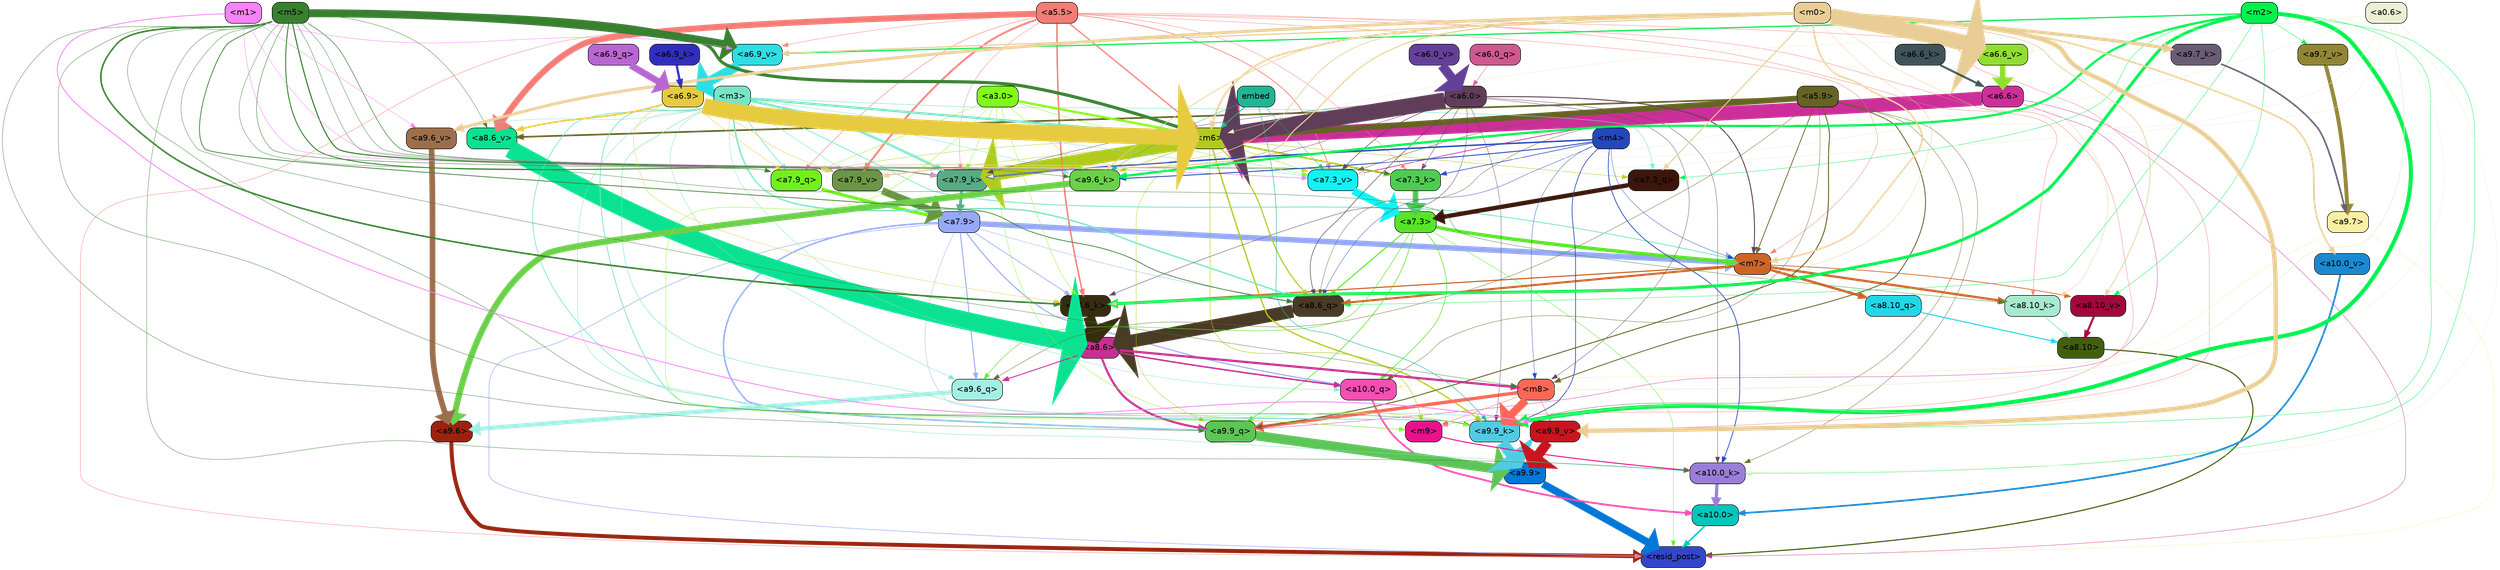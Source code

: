 strict digraph "" {
	graph [bgcolor=transparent,
		layout=dot,
		overlap=false,
		splines=true
	];
	"<a10.0>"	[color=black,
		fillcolor="#04c6bb",
		fontname=Helvetica,
		shape=box,
		style="filled, rounded"];
	"<resid_post>"	[color=black,
		fillcolor="#3246c7",
		fontname=Helvetica,
		shape=box,
		style="filled, rounded"];
	"<a10.0>" -> "<resid_post>"	[color="#04c6bb",
		penwidth=2.7864551544189453];
	"<a9.9>"	[color=black,
		fillcolor="#0277d6",
		fontname=Helvetica,
		shape=box,
		style="filled, rounded"];
	"<a9.9>" -> "<resid_post>"	[color="#0277d6",
		penwidth=12.923796653747559];
	"<a9.7>"	[color=black,
		fillcolor="#f9eea3",
		fontname=Helvetica,
		shape=box,
		style="filled, rounded"];
	"<a9.7>" -> "<resid_post>"	[color="#f9eea3",
		penwidth=0.6];
	"<a10.0_q>"	[color=black,
		fillcolor="#f74eb3",
		fontname=Helvetica,
		shape=box,
		style="filled, rounded"];
	"<a9.7>" -> "<a10.0_q>"	[color="#f9eea3",
		penwidth=0.6];
	"<a9.6>"	[color=black,
		fillcolor="#9a2310",
		fontname=Helvetica,
		shape=box,
		style="filled, rounded"];
	"<a9.6>" -> "<resid_post>"	[color="#9a2310",
		penwidth=6.787586212158203];
	"<a8.10>"	[color=black,
		fillcolor="#415f0e",
		fontname=Helvetica,
		shape=box,
		style="filled, rounded"];
	"<a8.10>" -> "<resid_post>"	[color="#415f0e",
		penwidth=1.893411636352539];
	"<a7.9>"	[color=black,
		fillcolor="#96a9f9",
		fontname=Helvetica,
		shape=box,
		style="filled, rounded"];
	"<a7.9>" -> "<resid_post>"	[color="#96a9f9",
		penwidth=0.8844146728515625];
	"<a7.9>" -> "<a10.0_q>"	[color="#96a9f9",
		penwidth=1.7344818115234375];
	"<a9.9_q>"	[color=black,
		fillcolor="#5dc557",
		fontname=Helvetica,
		shape=box,
		style="filled, rounded"];
	"<a7.9>" -> "<a9.9_q>"	[color="#96a9f9",
		penwidth=2.556764602661133];
	"<a9.6_q>"	[color=black,
		fillcolor="#a4efe4",
		fontname=Helvetica,
		shape=box,
		style="filled, rounded"];
	"<a7.9>" -> "<a9.6_q>"	[color="#96a9f9",
		penwidth=1.5734024047851562];
	"<a9.9_k>"	[color=black,
		fillcolor="#51cbe3",
		fontname=Helvetica,
		shape=box,
		style="filled, rounded"];
	"<a7.9>" -> "<a9.9_k>"	[color="#96a9f9",
		penwidth=0.6];
	"<a8.6_q>"	[color=black,
		fillcolor="#4a3b25",
		fontname=Helvetica,
		shape=box,
		style="filled, rounded"];
	"<a7.9>" -> "<a8.6_q>"	[color="#96a9f9",
		penwidth=0.6];
	"<a8.6_k>"	[color=black,
		fillcolor="#362c0f",
		fontname=Helvetica,
		shape=box,
		style="filled, rounded"];
	"<a7.9>" -> "<a8.6_k>"	[color="#96a9f9",
		penwidth=1.1044578552246094];
	"<m7>"	[color=black,
		fillcolor="#cd6325",
		fontname=Helvetica,
		shape=box,
		style="filled, rounded"];
	"<a7.9>" -> "<m7>"	[color="#96a9f9",
		penwidth=9.303291320800781];
	"<a7.3>"	[color=black,
		fillcolor="#58e427",
		fontname=Helvetica,
		shape=box,
		style="filled, rounded"];
	"<a7.3>" -> "<resid_post>"	[color="#58e427",
		penwidth=0.6];
	"<a7.3>" -> "<a10.0_q>"	[color="#58e427",
		penwidth=1.0196304321289062];
	"<a7.3>" -> "<a9.9_q>"	[color="#58e427",
		penwidth=1.0234184265136719];
	"<a7.3>" -> "<a9.6_q>"	[color="#58e427",
		penwidth=0.8452873229980469];
	"<a7.3>" -> "<a8.6_q>"	[color="#58e427",
		penwidth=1.7823410034179688];
	"<a7.3>" -> "<m7>"	[color="#58e427",
		penwidth=5.876461029052734];
	"<a6.6>"	[color=black,
		fillcolor="#cc2f99",
		fontname=Helvetica,
		shape=box,
		style="filled, rounded"];
	"<a6.6>" -> "<resid_post>"	[color="#cc2f99",
		penwidth=0.6];
	"<m6>"	[color=black,
		fillcolor="#b1cb1d",
		fontname=Helvetica,
		shape=box,
		style="filled, rounded"];
	"<a6.6>" -> "<m6>"	[color="#cc2f99",
		penwidth=23.930784225463867];
	"<a6.6>" -> "<a9.9_q>"	[color="#cc2f99",
		penwidth=0.6];
	"<a7.3_v>"	[color=black,
		fillcolor="#11f3f5",
		fontname=Helvetica,
		shape=box,
		style="filled, rounded"];
	"<a6.6>" -> "<a7.3_v>"	[color="#cc2f99",
		penwidth=1.21759033203125];
	"<a5.5>"	[color=black,
		fillcolor="#f47c76",
		fontname=Helvetica,
		shape=box,
		style="filled, rounded"];
	"<a5.5>" -> "<resid_post>"	[color="#f47c76",
		penwidth=0.6];
	"<m9>"	[color=black,
		fillcolor="#eb118c",
		fontname=Helvetica,
		shape=box,
		style="filled, rounded"];
	"<a5.5>" -> "<m9>"	[color="#f47c76",
		penwidth=0.6];
	"<a5.5>" -> "<m6>"	[color="#f47c76",
		penwidth=2.1995925903320312];
	"<a9.9_v>"	[color=black,
		fillcolor="#c8151f",
		fontname=Helvetica,
		shape=box,
		style="filled, rounded"];
	"<a5.5>" -> "<a9.9_v>"	[color="#f47c76",
		penwidth=0.6];
	"<a8.10_k>"	[color=black,
		fillcolor="#a8e9d0",
		fontname=Helvetica,
		shape=box,
		style="filled, rounded"];
	"<a5.5>" -> "<a8.10_k>"	[color="#f47c76",
		penwidth=0.6];
	"<a5.5>" -> "<a8.6_k>"	[color="#f47c76",
		penwidth=2.472736358642578];
	"<a8.6_v>"	[color=black,
		fillcolor="#0ae292",
		fontname=Helvetica,
		shape=box,
		style="filled, rounded"];
	"<a5.5>" -> "<a8.6_v>"	[color="#f47c76",
		penwidth=10.442989349365234];
	"<a5.5>" -> "<m7>"	[color="#f47c76",
		penwidth=0.6];
	"<a7.9_q>"	[color=black,
		fillcolor="#72ef1c",
		fontname=Helvetica,
		shape=box,
		style="filled, rounded"];
	"<a5.5>" -> "<a7.9_q>"	[color="#f47c76",
		penwidth=0.7591667175292969];
	"<a7.9_k>"	[color=black,
		fillcolor="#59ab85",
		fontname=Helvetica,
		shape=box,
		style="filled, rounded"];
	"<a5.5>" -> "<a7.9_k>"	[color="#f47c76",
		penwidth=0.6];
	"<a7.3_k>"	[color=black,
		fillcolor="#4fcb52",
		fontname=Helvetica,
		shape=box,
		style="filled, rounded"];
	"<a5.5>" -> "<a7.3_k>"	[color="#f47c76",
		penwidth=0.6];
	"<a7.9_v>"	[color=black,
		fillcolor="#6b9646",
		fontname=Helvetica,
		shape=box,
		style="filled, rounded"];
	"<a5.5>" -> "<a7.9_v>"	[color="#f47c76",
		penwidth=3.245147705078125];
	"<a5.5>" -> "<a7.3_v>"	[color="#f47c76",
		penwidth=1.1645736694335938];
	"<a6.9_v>"	[color=black,
		fillcolor="#2ddee2",
		fontname=Helvetica,
		shape=box,
		style="filled, rounded"];
	"<a5.5>" -> "<a6.9_v>"	[color="#f47c76",
		penwidth=0.6];
	"<a10.0_q>" -> "<a10.0>"	[color="#f74eb3",
		penwidth=3.1444664001464844];
	"<a10.0_k>"	[color=black,
		fillcolor="#997dd8",
		fontname=Helvetica,
		shape=box,
		style="filled, rounded"];
	"<a10.0_k>" -> "<a10.0>"	[color="#997dd8",
		penwidth=5.4525909423828125];
	"<a10.0_v>"	[color=black,
		fillcolor="#1b89d2",
		fontname=Helvetica,
		shape=box,
		style="filled, rounded"];
	"<a10.0_v>" -> "<a10.0>"	[color="#1b89d2",
		penwidth=3.0300064086914062];
	"<a8.6>"	[color=black,
		fillcolor="#c62f93",
		fontname=Helvetica,
		shape=box,
		style="filled, rounded"];
	"<a8.6>" -> "<a10.0_q>"	[color="#c62f93",
		penwidth=2.5089454650878906];
	"<m8>"	[color=black,
		fillcolor="#fd6757",
		fontname=Helvetica,
		shape=box,
		style="filled, rounded"];
	"<a8.6>" -> "<m8>"	[color="#c62f93",
		penwidth=3.8859214782714844];
	"<a8.6>" -> "<a9.9_q>"	[color="#c62f93",
		penwidth=3.6845054626464844];
	"<a8.6>" -> "<a9.6_q>"	[color="#c62f93",
		penwidth=1.5447807312011719];
	"<a5.9>"	[color=black,
		fillcolor="#666325",
		fontname=Helvetica,
		shape=box,
		style="filled, rounded"];
	"<a5.9>" -> "<a10.0_q>"	[color="#666325",
		penwidth=0.6];
	"<a5.9>" -> "<a10.0_k>"	[color="#666325",
		penwidth=0.6];
	"<a5.9>" -> "<m8>"	[color="#666325",
		penwidth=1.464630126953125];
	"<a5.9>" -> "<m6>"	[color="#666325",
		penwidth=9.825342178344727];
	"<a5.9>" -> "<a9.9_q>"	[color="#666325",
		penwidth=1.596353530883789];
	"<a5.9>" -> "<a9.6_q>"	[color="#666325",
		penwidth=0.6];
	"<a5.9>" -> "<a9.9_k>"	[color="#666325",
		penwidth=0.6];
	"<a5.9>" -> "<a8.6_q>"	[color="#666325",
		penwidth=0.6];
	"<a5.9>" -> "<a8.6_v>"	[color="#666325",
		penwidth=2.8492889404296875];
	"<a5.9>" -> "<m7>"	[color="#666325",
		penwidth=1.298828125];
	"<a5.9>" -> "<a7.3_v>"	[color="#666325",
		penwidth=0.6673469543457031];
	"<m3>"	[color=black,
		fillcolor="#79e4c5",
		fontname=Helvetica,
		shape=box,
		style="filled, rounded"];
	"<m3>" -> "<a10.0_q>"	[color="#79e4c5",
		penwidth=0.6];
	"<m3>" -> "<a10.0_k>"	[color="#79e4c5",
		penwidth=0.6515960693359375];
	"<m3>" -> "<m6>"	[color="#79e4c5",
		penwidth=3.9082374572753906];
	"<m3>" -> "<a9.9_q>"	[color="#79e4c5",
		penwidth=1.1573524475097656];
	"<m3>" -> "<a9.6_q>"	[color="#79e4c5",
		penwidth=0.6665763854980469];
	"<m3>" -> "<a9.9_k>"	[color="#79e4c5",
		penwidth=1.2922554016113281];
	"<a9.6_k>"	[color=black,
		fillcolor="#6cd04a",
		fontname=Helvetica,
		shape=box,
		style="filled, rounded"];
	"<m3>" -> "<a9.6_k>"	[color="#79e4c5",
		penwidth=0.6];
	"<m3>" -> "<a9.9_v>"	[color="#79e4c5",
		penwidth=0.8194351196289062];
	"<a9.6_v>"	[color=black,
		fillcolor="#9d6e4c",
		fontname=Helvetica,
		shape=box,
		style="filled, rounded"];
	"<m3>" -> "<a9.6_v>"	[color="#79e4c5",
		penwidth=0.6];
	"<m3>" -> "<a8.6_q>"	[color="#79e4c5",
		penwidth=2.3087081909179688];
	"<m3>" -> "<m7>"	[color="#79e4c5",
		penwidth=1.4269332885742188];
	"<m3>" -> "<a7.9_q>"	[color="#79e4c5",
		penwidth=1.1066970825195312];
	"<a7.3_q>"	[color=black,
		fillcolor="#3c160a",
		fontname=Helvetica,
		shape=box,
		style="filled, rounded"];
	"<m3>" -> "<a7.3_q>"	[color="#79e4c5",
		penwidth=0.7512741088867188];
	"<m3>" -> "<a7.9_k>"	[color="#79e4c5",
		penwidth=4.039222717285156];
	"<m3>" -> "<a7.9_v>"	[color="#79e4c5",
		penwidth=0.7148361206054688];
	"<m3>" -> "<a7.3_v>"	[color="#79e4c5",
		penwidth=0.6];
	"<m9>" -> "<a10.0_k>"	[color="#eb118c",
		penwidth=1.6660614013671875];
	"<a6.0>"	[color=black,
		fillcolor="#603e59",
		fontname=Helvetica,
		shape=box,
		style="filled, rounded"];
	"<a6.0>" -> "<a10.0_k>"	[color="#603e59",
		penwidth=0.6];
	"<a6.0>" -> "<m8>"	[color="#603e59",
		penwidth=0.6];
	"<a6.0>" -> "<m6>"	[color="#603e59",
		penwidth=27.421106338500977];
	"<a6.0>" -> "<a9.9_k>"	[color="#603e59",
		penwidth=0.6];
	"<a6.0>" -> "<a9.6_k>"	[color="#603e59",
		penwidth=0.6];
	"<a6.0>" -> "<a8.6_q>"	[color="#603e59",
		penwidth=0.9132194519042969];
	"<a6.0>" -> "<a8.6_k>"	[color="#603e59",
		penwidth=0.6815147399902344];
	"<a6.0>" -> "<m7>"	[color="#603e59",
		penwidth=1.6019248962402344];
	"<a6.0>" -> "<a7.9_k>"	[color="#603e59",
		penwidth=0.6];
	"<a6.0>" -> "<a7.3_k>"	[color="#603e59",
		penwidth=0.6977958679199219];
	"<a6.0>" -> "<a7.3_v>"	[color="#603e59",
		penwidth=0.929962158203125];
	"<m5>"	[color=black,
		fillcolor="#388030",
		fontname=Helvetica,
		shape=box,
		style="filled, rounded"];
	"<m5>" -> "<a10.0_k>"	[color="#388030",
		penwidth=0.6];
	"<m5>" -> "<m9>"	[color="#388030",
		penwidth=0.6];
	"<m5>" -> "<m8>"	[color="#388030",
		penwidth=0.6];
	"<m5>" -> "<m6>"	[color="#388030",
		penwidth=5.431392669677734];
	"<m5>" -> "<a9.9_q>"	[color="#388030",
		penwidth=0.6];
	"<m5>" -> "<a9.9_k>"	[color="#388030",
		penwidth=0.6];
	"<m5>" -> "<a9.6_k>"	[color="#388030",
		penwidth=0.6386642456054688];
	"<m5>" -> "<a8.6_q>"	[color="#388030",
		penwidth=1.2591972351074219];
	"<m5>" -> "<a8.10_k>"	[color="#388030",
		penwidth=0.6];
	"<m5>" -> "<a8.6_k>"	[color="#388030",
		penwidth=2.6946449279785156];
	"<m5>" -> "<a8.6_v>"	[color="#388030",
		penwidth=0.6];
	"<m5>" -> "<a7.9_q>"	[color="#388030",
		penwidth=0.7665519714355469];
	"<m5>" -> "<a7.9_k>"	[color="#388030",
		penwidth=1.8526344299316406];
	"<m5>" -> "<a7.3_k>"	[color="#388030",
		penwidth=0.9341239929199219];
	"<m5>" -> "<a7.9_v>"	[color="#388030",
		penwidth=1.5646629333496094];
	"<m5>" -> "<a7.3_v>"	[color="#388030",
		penwidth=0.6];
	"<m5>" -> "<a6.9_v>"	[color="#388030",
		penwidth=13.59255313873291];
	"<m4>"	[color=black,
		fillcolor="#2448bb",
		fontname=Helvetica,
		shape=box,
		style="filled, rounded"];
	"<m4>" -> "<a10.0_k>"	[color="#2448bb",
		penwidth=1.25018310546875];
	"<m4>" -> "<m8>"	[color="#2448bb",
		penwidth=0.6];
	"<m4>" -> "<a9.9_k>"	[color="#2448bb",
		penwidth=1.1661796569824219];
	"<m4>" -> "<a9.6_k>"	[color="#2448bb",
		penwidth=1.4973335266113281];
	"<m4>" -> "<a8.6_q>"	[color="#2448bb",
		penwidth=0.6];
	"<m4>" -> "<m7>"	[color="#2448bb",
		penwidth=0.6];
	"<m4>" -> "<a7.9_k>"	[color="#2448bb",
		penwidth=2.4165687561035156];
	"<m4>" -> "<a7.3_k>"	[color="#2448bb",
		penwidth=1.0460968017578125];
	"<m2>"	[color=black,
		fillcolor="#03f04e",
		fontname=Helvetica,
		shape=box,
		style="filled, rounded"];
	"<m2>" -> "<a10.0_k>"	[color="#03f04e",
		penwidth=0.6];
	"<m2>" -> "<a9.9_k>"	[color="#03f04e",
		penwidth=6.92070198059082];
	"<m2>" -> "<a9.6_k>"	[color="#03f04e",
		penwidth=3.8988914489746094];
	"<m2>" -> "<a9.9_v>"	[color="#03f04e",
		penwidth=0.6];
	"<a9.7_v>"	[color=black,
		fillcolor="#928636",
		fontname=Helvetica,
		shape=box,
		style="filled, rounded"];
	"<m2>" -> "<a9.7_v>"	[color="#03f04e",
		penwidth=0.6];
	"<m2>" -> "<a8.6_q>"	[color="#03f04e",
		penwidth=0.6];
	"<m2>" -> "<a8.6_k>"	[color="#03f04e",
		penwidth=5.143730163574219];
	"<a8.10_v>"	[color=black,
		fillcolor="#a4073c",
		fontname=Helvetica,
		shape=box,
		style="filled, rounded"];
	"<m2>" -> "<a8.10_v>"	[color="#03f04e",
		penwidth=0.6];
	"<m2>" -> "<a7.3_q>"	[color="#03f04e",
		penwidth=0.6];
	"<m2>" -> "<a6.9_v>"	[color="#03f04e",
		penwidth=2.028548240661621];
	"<a0.6>"	[color=black,
		fillcolor="#ecefd3",
		fontname=Helvetica,
		shape=box,
		style="filled, rounded"];
	"<a0.6>" -> "<a10.0_k>"	[color="#ecefd3",
		penwidth=0.6];
	"<a0.6>" -> "<m8>"	[color="#ecefd3",
		penwidth=1.0607566833496094];
	"<a0.6>" -> "<m6>"	[color="#ecefd3",
		penwidth=0.6];
	"<a0.6>" -> "<a9.9_k>"	[color="#ecefd3",
		penwidth=0.6];
	"<a0.6>" -> "<a7.9_k>"	[color="#ecefd3",
		penwidth=0.6];
	"<a0.6>" -> "<a7.3_k>"	[color="#ecefd3",
		penwidth=0.6];
	"<a0.6>" -> "<a7.3_v>"	[color="#ecefd3",
		penwidth=0.6];
	"<a6.6_v>"	[color=black,
		fillcolor="#92de30",
		fontname=Helvetica,
		shape=box,
		style="filled, rounded"];
	"<a0.6>" -> "<a6.6_v>"	[color="#ecefd3",
		penwidth=0.6];
	"<m0>"	[color=black,
		fillcolor="#e9cd96",
		fontname=Helvetica,
		shape=box,
		style="filled, rounded"];
	"<m0>" -> "<a10.0_v>"	[color="#e9cd96",
		penwidth=2.7909584045410156];
	"<m0>" -> "<m6>"	[color="#e9cd96",
		penwidth=3.150815963745117];
	"<a9.7_k>"	[color=black,
		fillcolor="#6a5c75",
		fontname=Helvetica,
		shape=box,
		style="filled, rounded"];
	"<m0>" -> "<a9.7_k>"	[color="#e9cd96",
		penwidth=5.480962753295898];
	"<m0>" -> "<a9.6_k>"	[color="#e9cd96",
		penwidth=1.15008544921875];
	"<m0>" -> "<a9.9_v>"	[color="#e9cd96",
		penwidth=7.475120544433594];
	"<m0>" -> "<a9.6_v>"	[color="#e9cd96",
		penwidth=4.936069488525391];
	"<m0>" -> "<a8.10_k>"	[color="#e9cd96",
		penwidth=0.6];
	"<m0>" -> "<a8.6_k>"	[color="#e9cd96",
		penwidth=0.6];
	"<m0>" -> "<a8.10_v>"	[color="#e9cd96",
		penwidth=1.1534996032714844];
	"<m0>" -> "<m7>"	[color="#e9cd96",
		penwidth=2.678760528564453];
	"<m0>" -> "<a7.9_q>"	[color="#e9cd96",
		penwidth=1.1338691711425781];
	"<m0>" -> "<a7.3_q>"	[color="#e9cd96",
		penwidth=1.6680107116699219];
	"<m0>" -> "<a7.9_v>"	[color="#e9cd96",
		penwidth=1.9322586059570312];
	"<m0>" -> "<a6.9_v>"	[color="#e9cd96",
		penwidth=1.90679931640625];
	"<m0>" -> "<a6.6_v>"	[color="#e9cd96",
		penwidth=27.590713024139404];
	"<m8>" -> "<m9>"	[color="#fd6757",
		penwidth=0.6313362121582031];
	"<m8>" -> "<a9.9_q>"	[color="#fd6757",
		penwidth=5.770286560058594];
	"<m8>" -> "<a9.9_k>"	[color="#fd6757",
		penwidth=13.544536590576172];
	"<m8>" -> "<a9.9_v>"	[color="#fd6757",
		penwidth=0.6769180297851562];
	"<m6>" -> "<m9>"	[color="#b1cb1d",
		penwidth=0.831085205078125];
	"<m6>" -> "<a9.9_q>"	[color="#b1cb1d",
		penwidth=0.6];
	"<m6>" -> "<a9.9_k>"	[color="#b1cb1d",
		penwidth=2.2610092163085938];
	"<m6>" -> "<a9.6_k>"	[color="#b1cb1d",
		penwidth=0.9135551452636719];
	"<m6>" -> "<a8.6_q>"	[color="#b1cb1d",
		penwidth=1.8845787048339844];
	"<m6>" -> "<a7.9_q>"	[color="#b1cb1d",
		penwidth=0.6];
	"<m6>" -> "<a7.3_q>"	[color="#b1cb1d",
		penwidth=0.6883163452148438];
	"<m6>" -> "<a7.9_k>"	[color="#b1cb1d",
		penwidth=21.964813232421875];
	"<m6>" -> "<a7.3_k>"	[color="#b1cb1d",
		penwidth=2.91131591796875];
	"<m6>" -> "<a7.9_v>"	[color="#b1cb1d",
		penwidth=0.6];
	"<m6>" -> "<a7.3_v>"	[color="#b1cb1d",
		penwidth=0.6];
	"<a3.0>"	[color=black,
		fillcolor="#80fa18",
		fontname=Helvetica,
		shape=box,
		style="filled, rounded"];
	"<a3.0>" -> "<m9>"	[color="#80fa18",
		penwidth=0.6];
	"<a3.0>" -> "<m6>"	[color="#80fa18",
		penwidth=3.8968238830566406];
	"<a3.0>" -> "<a9.9_k>"	[color="#80fa18",
		penwidth=0.6];
	"<a3.0>" -> "<a9.6_k>"	[color="#80fa18",
		penwidth=0.6];
	"<a3.0>" -> "<a8.6_k>"	[color="#80fa18",
		penwidth=0.6];
	"<a3.0>" -> "<a7.9_q>"	[color="#80fa18",
		penwidth=0.6];
	"<a3.0>" -> "<a7.9_k>"	[color="#80fa18",
		penwidth=0.6];
	"<a3.0>" -> "<a7.3_v>"	[color="#80fa18",
		penwidth=0.6];
	"<a9.9_q>" -> "<a9.9>"	[color="#5dc557",
		penwidth=16.464736938476562];
	"<a9.6_q>" -> "<a9.6>"	[color="#a4efe4",
		penwidth=7.308631896972656];
	"<a9.9_k>" -> "<a9.9>"	[color="#51cbe3",
		penwidth=19.301467895507812];
	"<a9.7_k>" -> "<a9.7>"	[color="#6a5c75",
		penwidth=2.7707557678222656];
	"<a9.6_k>" -> "<a9.6>"	[color="#6cd04a",
		penwidth=10.403305053710938];
	"<a9.9_v>" -> "<a9.9>"	[color="#c8151f",
		penwidth=16.81983184814453];
	"<a9.7_v>" -> "<a9.7>"	[color="#928636",
		penwidth=6.70074462890625];
	"<a9.6_v>" -> "<a9.6>"	[color="#9d6e4c",
		penwidth=9.79925537109375];
	embed	[color=black,
		fillcolor="#20b694",
		fontname=Helvetica,
		shape=box,
		style="filled, rounded"];
	embed -> "<m6>"	[color="#20b694",
		penwidth=1.4111289978027344];
	embed -> "<a9.9_k>"	[color="#20b694",
		penwidth=0.80859375];
	embed -> "<a9.6_k>"	[color="#20b694",
		penwidth=0.6];
	embed -> "<a7.3_v>"	[color="#20b694",
		penwidth=0.6];
	"<m1>"	[color=black,
		fillcolor="#f782f6",
		fontname=Helvetica,
		shape=box,
		style="filled, rounded"];
	"<m1>" -> "<a9.9_v>"	[color="#f782f6",
		penwidth=1.4208946228027344];
	"<m1>" -> "<a9.6_v>"	[color="#f782f6",
		penwidth=0.6];
	"<m1>" -> "<a7.9_k>"	[color="#f782f6",
		penwidth=0.6887626647949219];
	"<m1>" -> "<a7.3_v>"	[color="#f782f6",
		penwidth=0.6];
	"<m1>" -> "<a6.9_v>"	[color="#f782f6",
		penwidth=0.6883478164672852];
	"<a8.10_q>"	[color=black,
		fillcolor="#20d7e8",
		fontname=Helvetica,
		shape=box,
		style="filled, rounded"];
	"<a8.10_q>" -> "<a8.10>"	[color="#20d7e8",
		penwidth=1.7811279296875];
	"<a8.6_q>" -> "<a8.6>"	[color="#4a3b25",
		penwidth=22.317277908325195];
	"<a8.10_k>" -> "<a8.10>"	[color="#a8e9d0",
		penwidth=1.7837142944335938];
	"<a8.6_k>" -> "<a8.6>"	[color="#362c0f",
		penwidth=19.71087646484375];
	"<a8.10_v>" -> "<a8.10>"	[color="#a4073c",
		penwidth=3.5402908325195312];
	"<a8.6_v>" -> "<a8.6>"	[color="#0ae292",
		penwidth=30.895540237426758];
	"<m7>" -> "<a8.10_q>"	[color="#cd6325",
		penwidth=4.252986907958984];
	"<m7>" -> "<a8.6_q>"	[color="#cd6325",
		penwidth=3.5507469177246094];
	"<m7>" -> "<a8.10_k>"	[color="#cd6325",
		penwidth=3.938507080078125];
	"<m7>" -> "<a8.6_k>"	[color="#cd6325",
		penwidth=1.8858871459960938];
	"<m7>" -> "<a8.10_v>"	[color="#cd6325",
		penwidth=1.2127037048339844];
	"<a6.9>"	[color=black,
		fillcolor="#e6ca3f",
		fontname=Helvetica,
		shape=box,
		style="filled, rounded"];
	"<a6.9>" -> "<m6>"	[color="#e6ca3f",
		penwidth=27.450809478759766];
	"<a6.9>" -> "<a8.6_k>"	[color="#e6ca3f",
		penwidth=0.6];
	"<a6.9>" -> "<a8.6_v>"	[color="#e6ca3f",
		penwidth=2.679126739501953];
	"<a6.9>" -> "<a7.9_q>"	[color="#e6ca3f",
		penwidth=0.6];
	"<a6.9>" -> "<a7.9_v>"	[color="#e6ca3f",
		penwidth=0.6488113403320312];
	"<a7.9_q>" -> "<a7.9>"	[color="#72ef1c",
		penwidth=5.569522857666016];
	"<a7.3_q>" -> "<a7.3>"	[color="#3c160a",
		penwidth=7.5018310546875];
	"<a7.9_k>" -> "<a7.9>"	[color="#59ab85",
		penwidth=4.734790802001953];
	"<a7.3_k>" -> "<a7.3>"	[color="#4fcb52",
		penwidth=9.60067367553711];
	"<a7.9_v>" -> "<a7.9>"	[color="#6b9646",
		penwidth=12.590103149414062];
	"<a7.3_v>" -> "<a7.3>"	[color="#11f3f5",
		penwidth=13.250770568847656];
	"<a6.9_q>"	[color=black,
		fillcolor="#b867d2",
		fontname=Helvetica,
		shape=box,
		style="filled, rounded"];
	"<a6.9_q>" -> "<a6.9>"	[color="#b867d2",
		penwidth=11.518375396728516];
	"<a6.0_q>"	[color=black,
		fillcolor="#cf588e",
		fontname=Helvetica,
		shape=box,
		style="filled, rounded"];
	"<a6.0_q>" -> "<a6.0>"	[color="#cf588e",
		penwidth=0.6];
	"<a6.9_k>"	[color=black,
		fillcolor="#322ebc",
		fontname=Helvetica,
		shape=box,
		style="filled, rounded"];
	"<a6.9_k>" -> "<a6.9>"	[color="#322ebc",
		penwidth=3.948354721069336];
	"<a6.6_k>"	[color=black,
		fillcolor="#3f5358",
		fontname=Helvetica,
		shape=box,
		style="filled, rounded"];
	"<a6.6_k>" -> "<a6.6>"	[color="#3f5358",
		penwidth=3.424306869506836];
	"<a6.9_v>" -> "<a6.9>"	[color="#2ddee2",
		penwidth=16.446145057678223];
	"<a6.6_v>" -> "<a6.6>"	[color="#92de30",
		penwidth=9.679876327514648];
	"<a6.0_v>"	[color=black,
		fillcolor="#654099",
		fontname=Helvetica,
		shape=box,
		style="filled, rounded"];
	"<a6.0_v>" -> "<a6.0>"	[color="#654099",
		penwidth=16.110068321228027];
}
